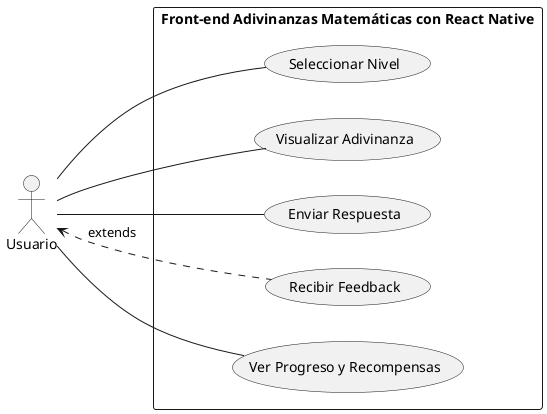 @startuml
left to right direction
actor Usuario
rectangle "Front-end Adivinanzas Matemáticas con React Native" {
 Usuario -- (Seleccionar Nivel)
 Usuario -- (Visualizar Adivinanza)
 Usuario -- (Enviar Respuesta)
 Usuario <.. (Recibir Feedback) : extends
 Usuario -- (Ver Progreso y Recompensas)
}
@enduml
